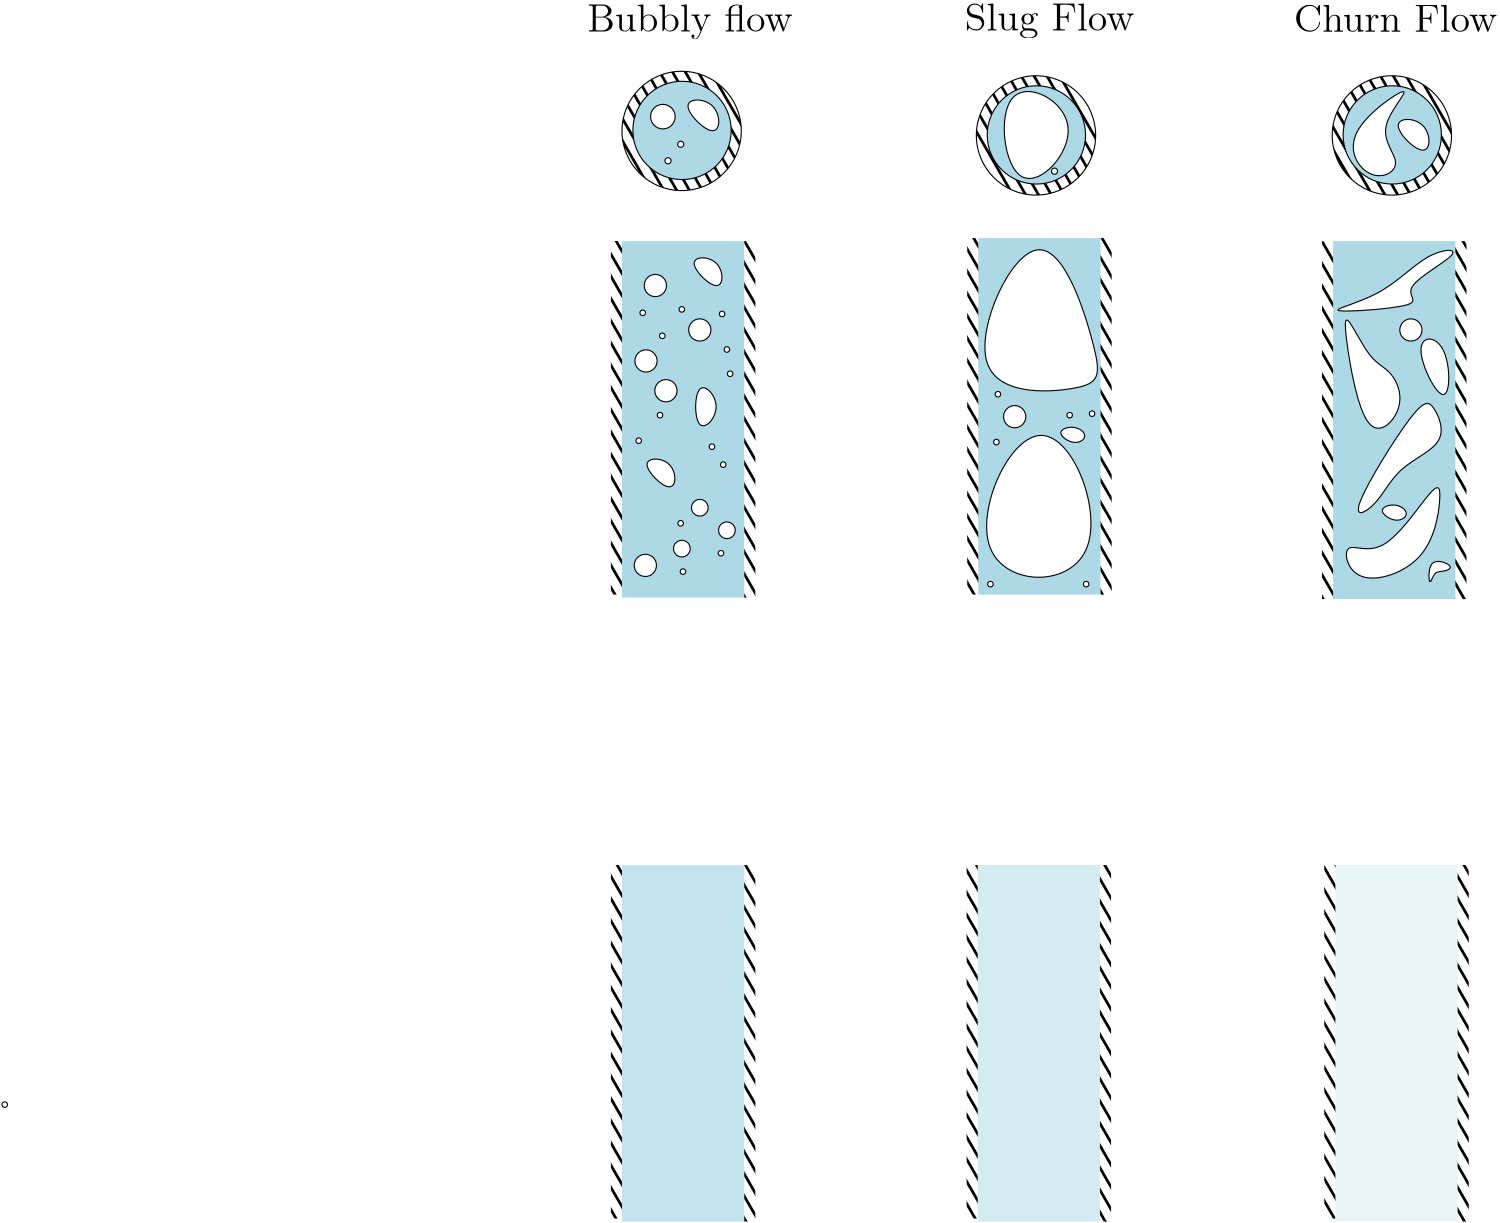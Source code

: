 <?xml version="1.0"?>
<!DOCTYPE ipe SYSTEM "ipe.dtd">
<ipe version="70206" creator="Ipe 7.2.7">
<info created="D:20170501145305" modified="D:20170501152429"/>
<ipestyle name="basic">
<symbol name="arrow/arc(spx)">
<path stroke="sym-stroke" fill="sym-stroke" pen="sym-pen">
0 0 m
-1 0.333 l
-1 -0.333 l
h
</path>
</symbol>
<symbol name="arrow/farc(spx)">
<path stroke="sym-stroke" fill="white" pen="sym-pen">
0 0 m
-1 0.333 l
-1 -0.333 l
h
</path>
</symbol>
<symbol name="arrow/ptarc(spx)">
<path stroke="sym-stroke" fill="sym-stroke" pen="sym-pen">
0 0 m
-1 0.333 l
-0.8 0 l
-1 -0.333 l
h
</path>
</symbol>
<symbol name="arrow/fptarc(spx)">
<path stroke="sym-stroke" fill="white" pen="sym-pen">
0 0 m
-1 0.333 l
-0.8 0 l
-1 -0.333 l
h
</path>
</symbol>
<symbol name="mark/circle(sx)" transformations="translations">
<path fill="sym-stroke">
0.6 0 0 0.6 0 0 e
0.4 0 0 0.4 0 0 e
</path>
</symbol>
<symbol name="mark/disk(sx)" transformations="translations">
<path fill="sym-stroke">
0.6 0 0 0.6 0 0 e
</path>
</symbol>
<symbol name="mark/fdisk(sfx)" transformations="translations">
<group>
<path fill="sym-fill">
0.5 0 0 0.5 0 0 e
</path>
<path fill="sym-stroke" fillrule="eofill">
0.6 0 0 0.6 0 0 e
0.4 0 0 0.4 0 0 e
</path>
</group>
</symbol>
<symbol name="mark/box(sx)" transformations="translations">
<path fill="sym-stroke" fillrule="eofill">
-0.6 -0.6 m
0.6 -0.6 l
0.6 0.6 l
-0.6 0.6 l
h
-0.4 -0.4 m
0.4 -0.4 l
0.4 0.4 l
-0.4 0.4 l
h
</path>
</symbol>
<symbol name="mark/square(sx)" transformations="translations">
<path fill="sym-stroke">
-0.6 -0.6 m
0.6 -0.6 l
0.6 0.6 l
-0.6 0.6 l
h
</path>
</symbol>
<symbol name="mark/fsquare(sfx)" transformations="translations">
<group>
<path fill="sym-fill">
-0.5 -0.5 m
0.5 -0.5 l
0.5 0.5 l
-0.5 0.5 l
h
</path>
<path fill="sym-stroke" fillrule="eofill">
-0.6 -0.6 m
0.6 -0.6 l
0.6 0.6 l
-0.6 0.6 l
h
-0.4 -0.4 m
0.4 -0.4 l
0.4 0.4 l
-0.4 0.4 l
h
</path>
</group>
</symbol>
<symbol name="mark/cross(sx)" transformations="translations">
<group>
<path fill="sym-stroke">
-0.43 -0.57 m
0.57 0.43 l
0.43 0.57 l
-0.57 -0.43 l
h
</path>
<path fill="sym-stroke">
-0.43 0.57 m
0.57 -0.43 l
0.43 -0.57 l
-0.57 0.43 l
h
</path>
</group>
</symbol>
<symbol name="arrow/fnormal(spx)">
<path stroke="sym-stroke" fill="white" pen="sym-pen">
0 0 m
-1 0.333 l
-1 -0.333 l
h
</path>
</symbol>
<symbol name="arrow/pointed(spx)">
<path stroke="sym-stroke" fill="sym-stroke" pen="sym-pen">
0 0 m
-1 0.333 l
-0.8 0 l
-1 -0.333 l
h
</path>
</symbol>
<symbol name="arrow/fpointed(spx)">
<path stroke="sym-stroke" fill="white" pen="sym-pen">
0 0 m
-1 0.333 l
-0.8 0 l
-1 -0.333 l
h
</path>
</symbol>
<symbol name="arrow/linear(spx)">
<path stroke="sym-stroke" pen="sym-pen">
-1 0.333 m
0 0 l
-1 -0.333 l
</path>
</symbol>
<symbol name="arrow/fdouble(spx)">
<path stroke="sym-stroke" fill="white" pen="sym-pen">
0 0 m
-1 0.333 l
-1 -0.333 l
h
-1 0 m
-2 0.333 l
-2 -0.333 l
h
</path>
</symbol>
<symbol name="arrow/double(spx)">
<path stroke="sym-stroke" fill="sym-stroke" pen="sym-pen">
0 0 m
-1 0.333 l
-1 -0.333 l
h
-1 0 m
-2 0.333 l
-2 -0.333 l
h
</path>
</symbol>
<pen name="heavier" value="0.8"/>
<pen name="fat" value="1.2"/>
<pen name="ultrafat" value="2"/>
<symbolsize name="large" value="5"/>
<symbolsize name="small" value="2"/>
<symbolsize name="tiny" value="1.1"/>
<arrowsize name="large" value="10"/>
<arrowsize name="small" value="5"/>
<arrowsize name="tiny" value="3"/>
<color name="red" value="1 0 0"/>
<color name="green" value="0 1 0"/>
<color name="blue" value="0 0 1"/>
<color name="yellow" value="1 1 0"/>
<color name="orange" value="1 0.647 0"/>
<color name="gold" value="1 0.843 0"/>
<color name="purple" value="0.627 0.125 0.941"/>
<color name="gray" value="0.745"/>
<color name="brown" value="0.647 0.165 0.165"/>
<color name="navy" value="0 0 0.502"/>
<color name="pink" value="1 0.753 0.796"/>
<color name="seagreen" value="0.18 0.545 0.341"/>
<color name="turquoise" value="0.251 0.878 0.816"/>
<color name="violet" value="0.933 0.51 0.933"/>
<color name="darkblue" value="0 0 0.545"/>
<color name="darkcyan" value="0 0.545 0.545"/>
<color name="darkgray" value="0.663"/>
<color name="darkgreen" value="0 0.392 0"/>
<color name="darkmagenta" value="0.545 0 0.545"/>
<color name="darkorange" value="1 0.549 0"/>
<color name="darkred" value="0.545 0 0"/>
<color name="lightblue" value="0.678 0.847 0.902"/>
<color name="lightcyan" value="0.878 1 1"/>
<color name="lightgray" value="0.827"/>
<color name="lightgreen" value="0.565 0.933 0.565"/>
<color name="lightyellow" value="1 1 0.878"/>
<dashstyle name="dashed" value="[4] 0"/>
<dashstyle name="dotted" value="[1 3] 0"/>
<dashstyle name="dash dotted" value="[4 2 1 2] 0"/>
<dashstyle name="dash dot dotted" value="[4 2 1 2 1 2] 0"/>
<textsize name="large" value="\large"/>
<textsize name="Large" value="\Large"/>
<textsize name="LARGE" value="\LARGE"/>
<textsize name="huge" value="\huge"/>
<textsize name="Huge" value="\Huge"/>
<textsize name="small" value="\small"/>
<textsize name="footnote" value="\footnotesize"/>
<textsize name="tiny" value="\tiny"/>
<textstyle name="center" begin="\begin{center}" end="\end{center}"/>
<textstyle name="itemize" begin="\begin{itemize}" end="\end{itemize}"/>
<textstyle name="item" begin="\begin{itemize}\item{}" end="\end{itemize}"/>
<gridsize name="4 pts" value="4"/>
<gridsize name="8 pts (~3 mm)" value="8"/>
<gridsize name="16 pts (~6 mm)" value="16"/>
<gridsize name="32 pts (~12 mm)" value="32"/>
<gridsize name="10 pts (~3.5 mm)" value="10"/>
<gridsize name="20 pts (~7 mm)" value="20"/>
<gridsize name="14 pts (~5 mm)" value="14"/>
<gridsize name="28 pts (~10 mm)" value="28"/>
<gridsize name="56 pts (~20 mm)" value="56"/>
<anglesize name="90 deg" value="90"/>
<anglesize name="60 deg" value="60"/>
<anglesize name="45 deg" value="45"/>
<anglesize name="30 deg" value="30"/>
<anglesize name="22.5 deg" value="22.5"/>
<opacity name="10%" value="0.1"/>
<opacity name="30%" value="0.3"/>
<opacity name="50%" value="0.5"/>
<opacity name="75%" value="0.75"/>
<tiling name="falling" angle="-60" step="4" width="1"/>
<tiling name="rising" angle="30" step="4" width="1"/>
</ipestyle>
<page>
<layer name="alpha"/>
<view layers="alpha" active="alpha"/>
<path layer="alpha" matrix="1.10579 0 0 1.10579 -200.25 95.9779" stroke="black" fill="black" tiling="falling">
19.4207 0 0 19.4207 319.872 527.834 e
</path>
<path matrix="1 0 0 0.445639 0 354.791" fill="lightblue">
132 640 m
132 352 l
176 352 l
176 640 l
h
</path>
<path matrix="1 0 0 0.441901 0 357.183" fill="black" tiling="falling">
128 640 m
128 352 l
132 352 l
132 640 l
h
</path>
<path matrix="1 0 0 0.445639 48 354.791" fill="black" tiling="falling">
128 640 m
128 352 l
132 352 l
132 640 l
h
</path>
<path matrix="0.736892 0 0 0.785265 -18.8477 165.736" stroke="black" fill="white">
240 512
256 528
240 544 u
</path>
<path matrix="1 0 0 1 -136.303 34.1939" stroke="black" fill="white">
288 512
272 528
288 528 u
</path>
<path matrix="1 0 0 1 -150.459 49.2806" stroke="black" fill="1">
3 0 0 3 304 480 e
</path>
<path matrix="1 0 0 1 -144 64" stroke="black" fill="1">
3 0 0 3 304 480 e
</path>
<path matrix="1 0 0 1 -134.236 55.8884" stroke="black" fill="1">
3 0 0 3 304 480 e
</path>
<path matrix="1 0 0 1 -195.6 -20.7516" stroke="black" fill="1">
4 0 0 4 336 544 e
</path>
<path matrix="1 0 0 1 -188.19 42.1304" stroke="black" fill="1">
4 0 0 4 336 544 e
</path>
<path matrix="1 0 0 1 -195.359 52.8445" stroke="black" fill="1">
4 0 0 4 336 544 e
</path>
<path matrix="1 0 0 1 -192 80" stroke="black" fill="1">
4 0 0 4 336 544 e
</path>
<path matrix="1 0 0 1 -176 64" stroke="black" fill="1">
4 0 0 4 336 544 e
</path>
<path matrix="1 0 0 1 -119.35 106.635" stroke="black" fill="1">
288 512
272 528
288 528 u
</path>
<path matrix="1 0 0 1 -139.618 85.9767" stroke="black" fill="1">
1 0 0 1 304 480 e
</path>
<path matrix="1 0 0 1 -134.236 120.965" stroke="black" fill="1">
1 0 0 1 304 480 e
</path>
<path matrix="1 0 0 1 -394.226 -150.867" stroke="black" fill="1">
1 0 0 1 304 480 e
</path>
<path matrix="1 0 0 1 -165.994 88.1297" stroke="black" fill="1">
1 0 0 1 304 480 e
</path>
<path matrix="1.10579 0 0 1.10579 -200.25 95.9779" stroke="black" fill="lightblue">
16 0 0 16 320 528 e
</path>
<path matrix="1.10579 0 0 1.10579 -224.836 83.252" stroke="black" fill="1">
4 0 0 4 336 544 e
</path>
<path matrix="1 0 0 1 -135.975 133.76" stroke="black" fill="1">
1 0 0 1 304 480 e
</path>
<path matrix="1 0 0 1 -157.506 125.893" stroke="black" fill="1">
1 0 0 1 304 480 e
</path>
<path matrix="1 0 0 1 -150.467 135.416" stroke="black" fill="1">
1 0 0 1 304 480 e
</path>
<path matrix="1 0 0 1 -164.545 134.174" stroke="black" fill="1">
1 0 0 1 304 480 e
</path>
<path matrix="1 0 0 1 -133.076 112.228" stroke="black" fill="1">
1 0 0 1 304 480 e
</path>
<path matrix="1 0 0 1 -158.334 97.3222" stroke="black" fill="1">
1 0 0 1 304 480 e
</path>
<path matrix="1 0 0 1 -135.56 79.5175" stroke="black" fill="1">
1 0 0 1 304 480 e
</path>
<path matrix="1 0 0 1 -136.389 47.6347" stroke="black" fill="1">
1 0 0 1 304 480 e
</path>
<path matrix="1 0 0 1 -150.053 41.0097" stroke="black" fill="1">
1 0 0 1 304 480 e
</path>
<path matrix="1 0 0 1 -150.881 58.4003" stroke="black" fill="1">
1 0 0 1 304 480 e
</path>
<path matrix="1.10579 0 0 1.10579 -183.03 144.073" stroke="black" fill="1">
1 0 0 1 304 480 e
</path>
<path matrix="1.10579 0 0 1.10579 -187.608 138.121" stroke="black" fill="1">
1 0 0 1 304 480 e
</path>
<path matrix="1.10579 0 0 1.10579 -150.91 107.669" stroke="black" fill="1">
288 512
272 528
288 528 u
</path>
<path matrix="1 0 0 0.445639 128.269 355.868" fill="lightblue">
132 640 m
132 352 l
176 352 l
176 640 l
h
</path>
<path matrix="1 0 0 0.445639 128.269 355.868" fill="black" tiling="falling">
128 640 m
128 352 l
132 352 l
132 640 l
h
</path>
<path matrix="1 0 0 0.445639 176.269 355.868" fill="black" tiling="falling">
128 640 m
128 352 l
132 352 l
132 640 l
h
</path>
<path matrix="1 0 0 0.447509 256 353.595" fill="lightblue">
132 640 m
132 352 l
176 352 l
176 640 l
h
</path>
<path matrix="1 0 0 0.447509 256 353.595" fill="black" tiling="falling">
128 640 m
128 352 l
132 352 l
132 640 l
h
</path>
<path matrix="1 0 0 0.447509 304 353.595" fill="black" tiling="falling">
128 640 m
128 352 l
132 352 l
132 640 l
h
</path>
<path matrix="1 0 0 1 80.0003 64" stroke="black" fill="1">
4 0 0 4 336 544 e
</path>
<path matrix="1 0 0 1 139.415 148.566" stroke="black" fill="white">
266.471 470.746
282.619 488.51
298.767 489.048
269.7 473.438
285.31 468.055
238.48 464.825 u
</path>
<path matrix="1 0 0 1 82.8954 86.1251" stroke="black" fill="white">
316.531 478.282
332.141 493.893
326.22 507.888
318.684 510.041
310.071 527.804
308.457 524.575 u
</path>
<path matrix="1 0 0 1 72.668 96.3524" stroke="black" fill="white">
321.914 417.995
350.443 427.146
354.749 454.06
352.596 457.828
332.679 427.684
317.607 437.911 u
</path>
<path matrix="0.876604 0 0 1.19969 63.2498 13.1448" stroke="black" fill="white">
209.413 419.61
288.002 417.995
251.937 486.895 u
</path>
<path matrix="1 0 0 1 60.8258 79.6657" stroke="black" fill="white">
349.904 479.359
369.282 487.433
363.361 501.967
358.517 504.12
329.988 457.828
343.445 464.825 u
</path>
<path matrix="1 0 0 1 5.38282 73.2063" stroke="black" fill="white">
405.347 464.825
410.73 468.593
405.347 472.9
397.811 470.208 u
</path>
<path matrix="1 0 0 1 22.6078 71.0532" stroke="black" fill="white">
399.426 455.675
409.654 451.907
405.347 449.753
401.579 450.292
399.964 443.294 u
</path>
<path matrix="0.851194 0 0 0.851194 -43.711 223.867" stroke="black" fill="white">
342.907 422.839
407.5 425.531
410.192 434.682
384.354 513.271 u
</path>
<path matrix="1 0 0 1 -110.348 101.197" stroke="black" fill="white">
405.347 464.825
410.73 468.593
405.347 472.9
397.811 470.208 u
</path>
<path matrix="1 0 0 1 -62.6443 32.7795" stroke="black" fill="1">
4 0 0 4 336 544 e
</path>
<path matrix="1 0 0 1 -10.8446 97.322" stroke="black" fill="1">
1 0 0 1 304 480 e
</path>
<path matrix="1 0 0 1 -36.6821 104.858" stroke="black" fill="1">
1 0 0 1 304 480 e
</path>
<path matrix="1 0 0 1 -39.3735 36.4961" stroke="black" fill="1">
1 0 0 1 304 480 e
</path>
<path matrix="1 0 0 1 -4.92351 36.4961" stroke="black" fill="1">
1 0 0 1 304 480 e
</path>
<path matrix="1 0 0 1 -2.77038 97.8603" stroke="black" fill="1">
1 0 0 1 304 480 e
</path>
<path matrix="1 0 0 1 -37.2204 87.6329" stroke="black" fill="1">
1 0 0 1 304 480 e
</path>
<path matrix="1.10579 0 0 1.10579 -72.6771 94.3627" stroke="black" fill="black" tiling="falling">
19.4207 0 0 19.4207 319.872 527.834 e
</path>
<path matrix="1.10579 0 0 1.10579 -72.6771 94.3627" stroke="black" fill="lightblue">
16 0 0 16 320 528 e
</path>
<path matrix="1.10579 0 0 1.10579 -48.4595 134.384" stroke="black" fill="1">
1 0 0 1 304 480 e
</path>
<path matrix="1.10579 0 0 1.10579 55.4339 94.3627" stroke="black" fill="black" tiling="falling">
19.4207 0 0 19.4207 319.872 527.834 e
</path>
<path matrix="1.10579 0 0 1.10579 55.4339 94.3627" stroke="black" fill="lightblue">
16 0 0 16 320 528 e
</path>
<path matrix="1.10579 0 0 1.10579 104.774 100.671" stroke="black" fill="1">
288 512
272 528
288 528 u
</path>
<path matrix="0.827359 0 0 0.903272 59.2216 81.9505" stroke="black" fill="white">
248.707 689.289
296.614 666.143
256.782 626.31 u
</path>
<path matrix="0.880339 0 0 0.91166 -24.7286 125.184" stroke="black" fill="white">
483.936 608.547
499.547 594.551
483.936 586.477
469.941 606.932
507.621 631.693 u
</path>
<text matrix="1 0 0 1 6.99766 232.322" transformations="translations" pos="112.522 483.127" stroke="black" type="label" width="73.94" height="9.962" depth="2.79" valign="baseline" size="Large">Bubbly flow</text>
<text matrix="1 0 0 1 -71.3762 245.618" transformations="translations" pos="326.758 470.208" stroke="black" type="label" width="61.064" height="9.962" depth="2.79" valign="baseline" size="Large">Slug Flow</text>
<text matrix="1 0 0 1 57.3808 227.424" transformations="translations" pos="316.531 487.971" stroke="black" type="label" width="73.16" height="9.963" depth="0" valign="baseline" size="Large">Churn Flow</text>
<path matrix="1 0 0 2 142.296 -449.92" stroke="black" fill="1">
288 512
272 528
288 528 u
</path>
<path matrix="1 0 0 0.445639 -0.00015581 130.166" fill="lightblue" opacity="75%">
132 640 m
132 352 l
176 352 l
176 640 l
h
</path>
<path matrix="1 0 0 0.441901 -0.00015581 132.558" fill="black" tiling="falling">
128 640 m
128 352 l
132 352 l
132 640 l
h
</path>
<path matrix="1 0 0 0.445639 47.9998 130.166" fill="black" tiling="falling">
128 640 m
128 352 l
132 352 l
132 640 l
h
</path>
<path matrix="1 0 0 0.445639 128.057 130.166" fill="lightblue" opacity="50%">
132 640 m
132 352 l
176 352 l
176 640 l
h
</path>
<path matrix="1 0 0 0.441901 128.057 132.558" fill="black" tiling="falling">
128 640 m
128 352 l
132 352 l
132 640 l
h
</path>
<path matrix="1 0 0 0.445639 176.057 130.166" fill="black" tiling="falling">
128 640 m
128 352 l
132 352 l
132 640 l
h
</path>
<path matrix="1 0 0 0.445639 256.814 130.166" fill="lightblue" opacity="30%">
132 640 m
132 352 l
176 352 l
176 640 l
h
</path>
<path matrix="1 0 0 0.441901 256.814 132.558" fill="black" tiling="falling">
128 640 m
128 352 l
132 352 l
132 640 l
h
</path>
<path matrix="1 0 0 0.445639 304.814 130.166" fill="black" tiling="falling">
128 640 m
128 352 l
132 352 l
132 640 l
h
</path>
</page>
</ipe>
